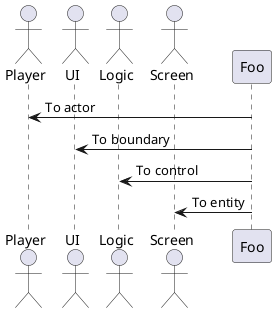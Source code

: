 @startuml
actor       Player       as Foo1
actor       UI           as Foo2
actor       Logic        as Foo3
actor       Screen       as Foo4

Foo -> Foo1 : To actor
Foo -> Foo2 : To boundary
Foo -> Foo3 : To control
Foo -> Foo4 : To entity

@enduml
